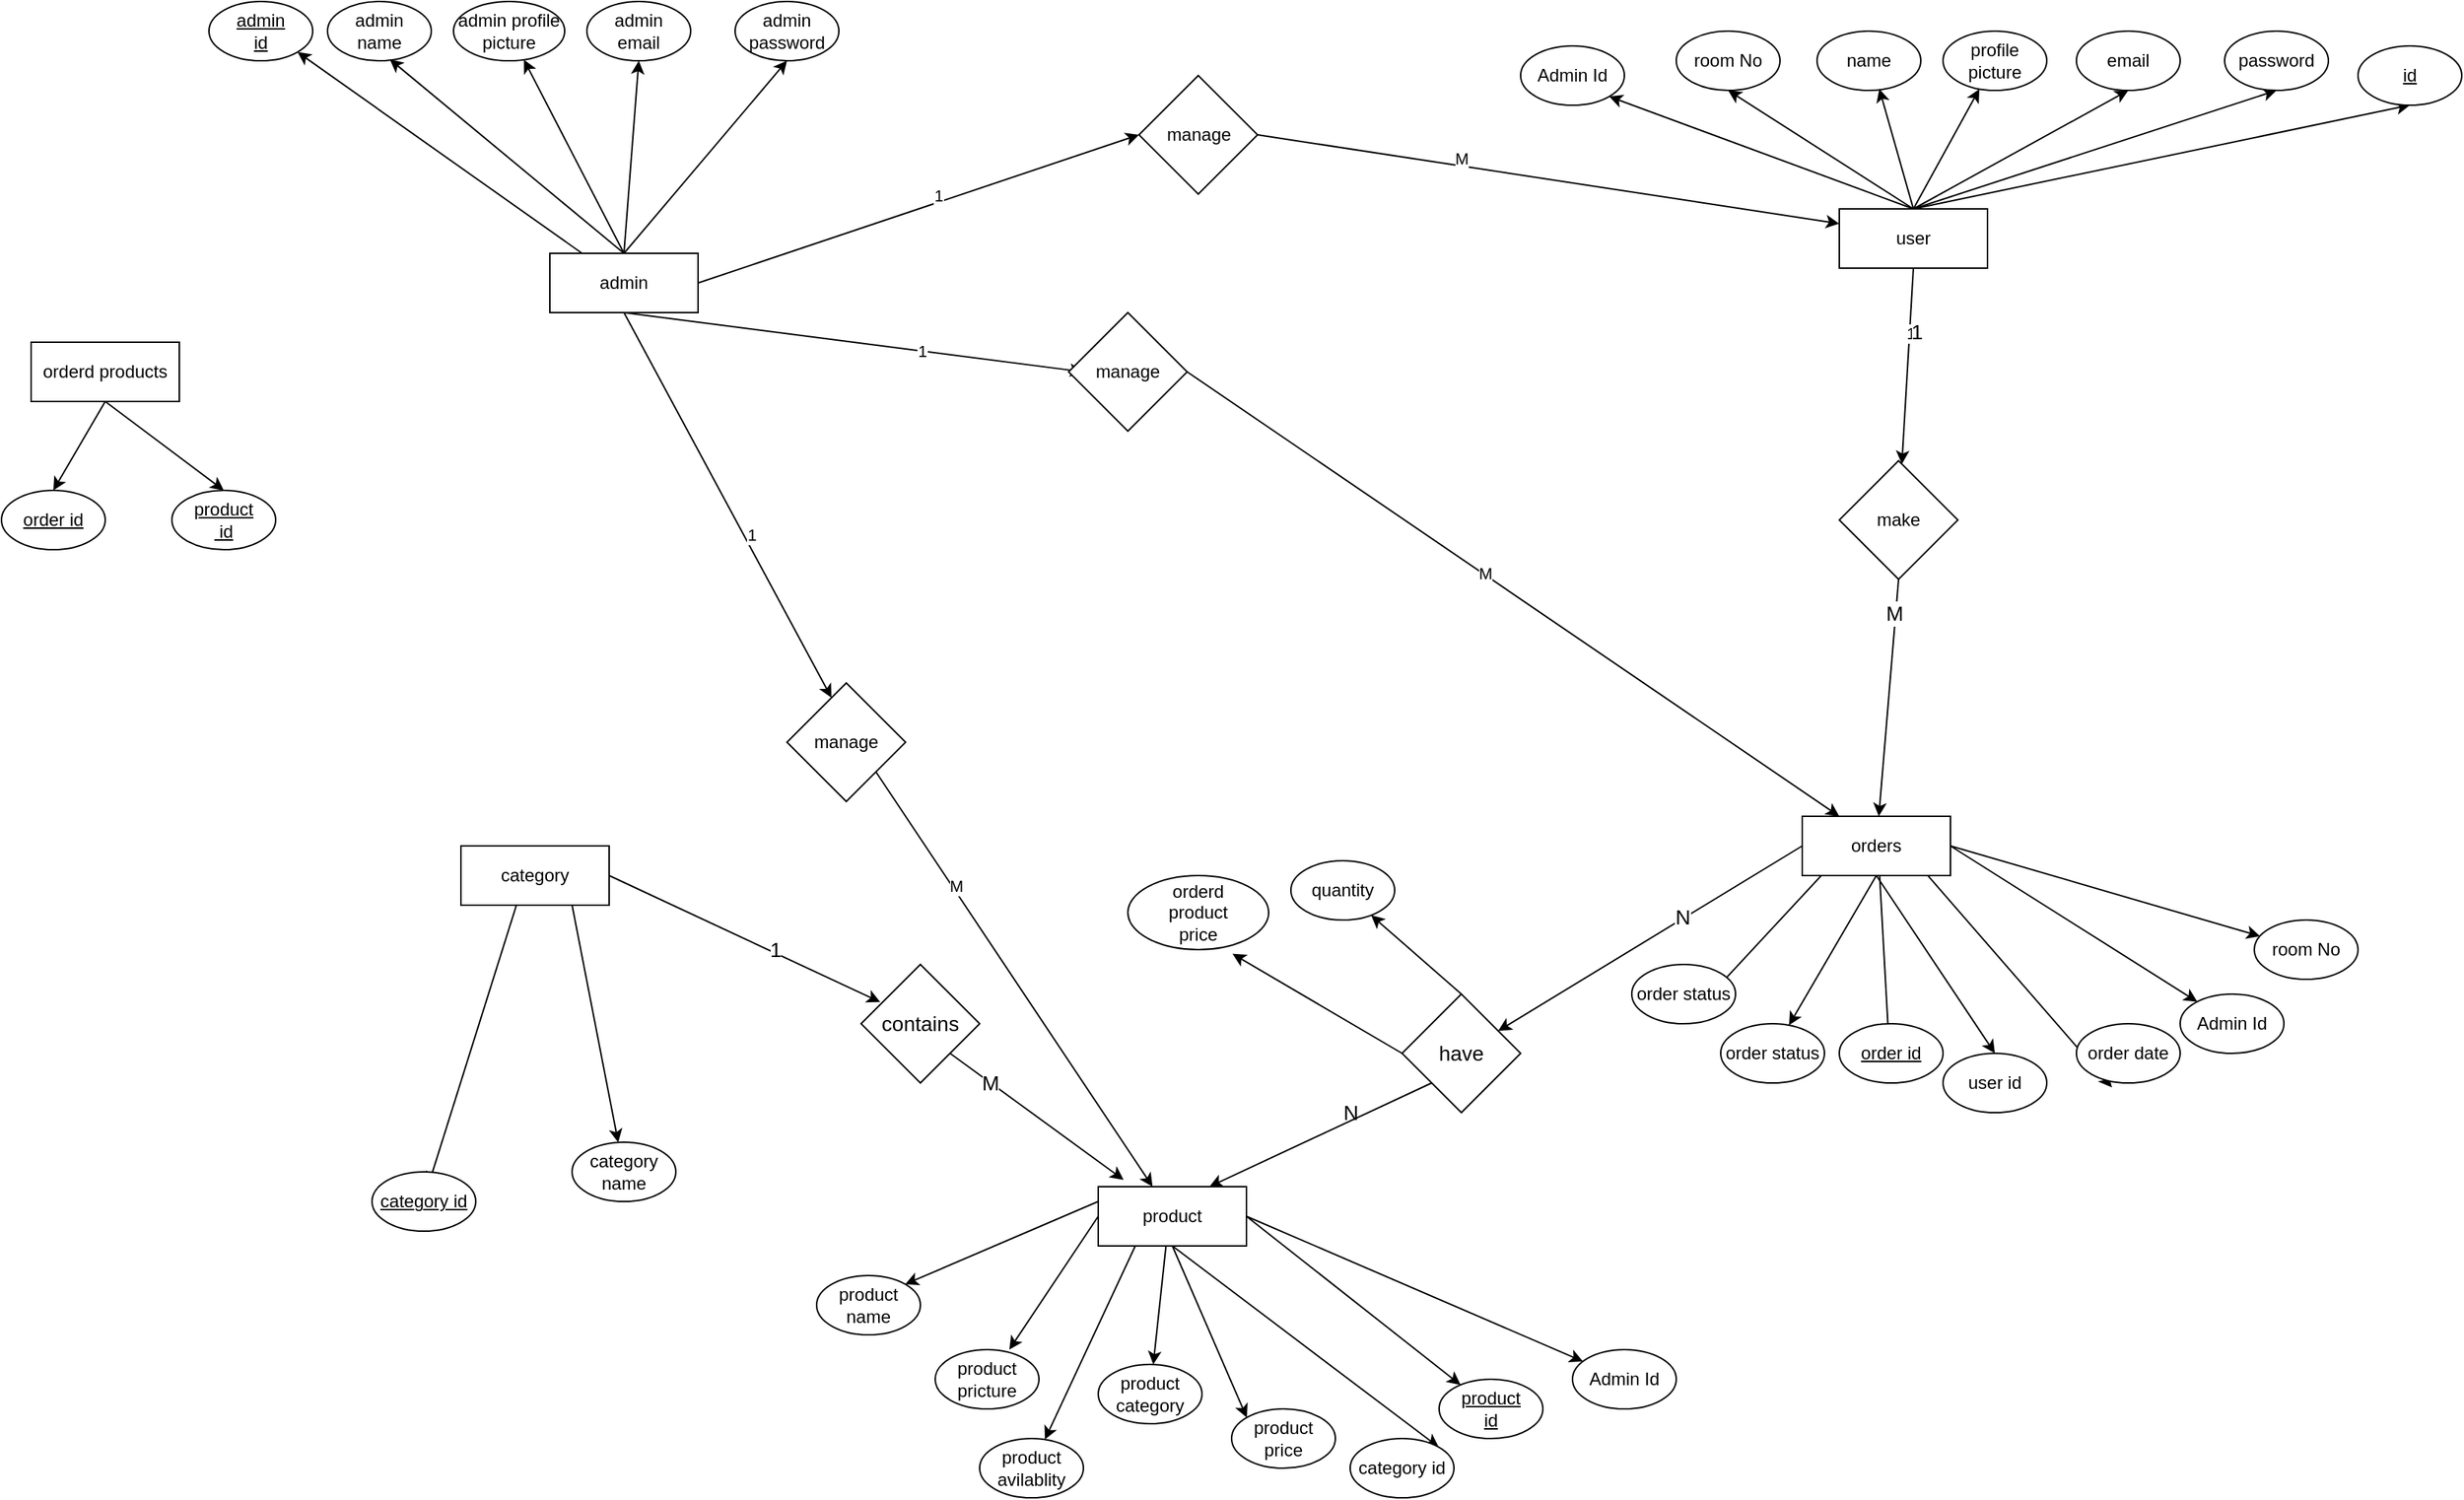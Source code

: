 <mxfile>
    <diagram id="vuVpDuT1ce-zQCwoQ9tN" name="Page-1">
        <mxGraphModel dx="1909" dy="771" grid="1" gridSize="10" guides="1" tooltips="1" connect="1" arrows="1" fold="1" page="1" pageScale="1" pageWidth="850" pageHeight="1100" background="#FFFFFF" math="0" shadow="0">
            <root>
                <mxCell id="0"/>
                <mxCell id="1" parent="0"/>
                <mxCell id="17" style="edgeStyle=none;html=1;exitX=0.5;exitY=0;exitDx=0;exitDy=0;entryX=0.6;entryY=0.975;entryDx=0;entryDy=0;entryPerimeter=0;" parent="1" source="3" target="6" edge="1">
                    <mxGeometry relative="1" as="geometry"/>
                </mxCell>
                <mxCell id="20" style="edgeStyle=none;html=1;exitX=0.5;exitY=0;exitDx=0;exitDy=0;entryX=0.5;entryY=1;entryDx=0;entryDy=0;" parent="1" source="3" target="8" edge="1">
                    <mxGeometry relative="1" as="geometry"/>
                </mxCell>
                <mxCell id="23" style="edgeStyle=none;html=1;exitX=0.5;exitY=0;exitDx=0;exitDy=0;" parent="1" source="3" target="10" edge="1">
                    <mxGeometry relative="1" as="geometry"/>
                </mxCell>
                <mxCell id="26" style="edgeStyle=none;html=1;exitX=0.5;exitY=0;exitDx=0;exitDy=0;entryX=0.5;entryY=1;entryDx=0;entryDy=0;" parent="1" source="3" target="7" edge="1">
                    <mxGeometry relative="1" as="geometry"/>
                </mxCell>
                <mxCell id="29" style="edgeStyle=none;html=1;exitX=0.5;exitY=0;exitDx=0;exitDy=0;entryX=0.5;entryY=1;entryDx=0;entryDy=0;" parent="1" source="3" target="27" edge="1">
                    <mxGeometry relative="1" as="geometry"/>
                </mxCell>
                <mxCell id="63" style="edgeStyle=none;html=1;exitX=0.5;exitY=0;exitDx=0;exitDy=0;entryX=0.5;entryY=1;entryDx=0;entryDy=0;" parent="1" source="3" target="62" edge="1">
                    <mxGeometry relative="1" as="geometry"/>
                </mxCell>
                <mxCell id="102" style="edgeStyle=none;html=1;exitX=0.5;exitY=1;exitDx=0;exitDy=0;" parent="1" source="3" target="101" edge="1">
                    <mxGeometry relative="1" as="geometry"/>
                </mxCell>
                <mxCell id="104" value="1" style="edgeLabel;html=1;align=center;verticalAlign=middle;resizable=0;points=[];" parent="102" vertex="1" connectable="0">
                    <mxGeometry x="-0.342" relative="1" as="geometry">
                        <mxPoint as="offset"/>
                    </mxGeometry>
                </mxCell>
                <mxCell id="106" value="&lt;font style=&quot;font-size: 14px&quot;&gt;1&lt;/font&gt;" style="edgeLabel;html=1;align=center;verticalAlign=middle;resizable=0;points=[];" parent="102" vertex="1" connectable="0">
                    <mxGeometry x="-0.357" y="4" relative="1" as="geometry">
                        <mxPoint as="offset"/>
                    </mxGeometry>
                </mxCell>
                <mxCell id="123" style="edgeStyle=none;html=1;exitX=0.5;exitY=0;exitDx=0;exitDy=0;entryX=1;entryY=1;entryDx=0;entryDy=0;" parent="1" source="3" target="122" edge="1">
                    <mxGeometry relative="1" as="geometry"/>
                </mxCell>
                <mxCell id="3" value="user" style="rounded=0;whiteSpace=wrap;html=1;" parent="1" vertex="1">
                    <mxGeometry x="640" y="200" width="100" height="40" as="geometry"/>
                </mxCell>
                <mxCell id="6" value="name" style="ellipse;whiteSpace=wrap;html=1;" parent="1" vertex="1">
                    <mxGeometry x="625" y="80" width="70" height="40" as="geometry"/>
                </mxCell>
                <mxCell id="7" value="email" style="ellipse;whiteSpace=wrap;html=1;" parent="1" vertex="1">
                    <mxGeometry x="800" y="80" width="70" height="40" as="geometry"/>
                </mxCell>
                <mxCell id="8" value="room No&lt;span style=&quot;color: rgba(0 , 0 , 0 , 0) ; font-family: monospace ; font-size: 0px&quot;&gt;%3CmxGraphModel%3E%3Croot%3E%3CmxCell%20id%3D%220%22%2F%3E%3CmxCell%20id%3D%221%22%20parent%3D%220%22%2F%3E%3CmxCell%20id%3D%222%22%20value%3D%22email%22%20style%3D%22ellipse%3BwhiteSpace%3Dwrap%3Bhtml%3D1%3B%22%20vertex%3D%221%22%20parent%3D%221%22%3E%3CmxGeometry%20x%3D%22500%22%20y%3D%22320%22%20width%3D%2270%22%20height%3D%2240%22%20as%3D%22geometry%22%2F%3E%3C%2FmxCell%3E%3C%2Froot%3E%3C%2FmxGraphModel%3E&lt;/span&gt;" style="ellipse;whiteSpace=wrap;html=1;" parent="1" vertex="1">
                    <mxGeometry x="530" y="80" width="70" height="40" as="geometry"/>
                </mxCell>
                <mxCell id="10" value="profile picture" style="ellipse;whiteSpace=wrap;html=1;" parent="1" vertex="1">
                    <mxGeometry x="710" y="80" width="70" height="40" as="geometry"/>
                </mxCell>
                <mxCell id="27" value="password" style="ellipse;whiteSpace=wrap;html=1;" parent="1" vertex="1">
                    <mxGeometry x="900" y="80" width="70" height="40" as="geometry"/>
                </mxCell>
                <mxCell id="30" style="edgeStyle=none;html=1;exitX=0.5;exitY=0;exitDx=0;exitDy=0;entryX=0.6;entryY=0.975;entryDx=0;entryDy=0;entryPerimeter=0;" parent="1" source="34" target="35" edge="1">
                    <mxGeometry relative="1" as="geometry"/>
                </mxCell>
                <mxCell id="31" style="edgeStyle=none;html=1;exitX=0.5;exitY=0;exitDx=0;exitDy=0;" parent="1" source="34" target="37" edge="1">
                    <mxGeometry relative="1" as="geometry"/>
                </mxCell>
                <mxCell id="32" style="edgeStyle=none;html=1;exitX=0.5;exitY=0;exitDx=0;exitDy=0;entryX=0.5;entryY=1;entryDx=0;entryDy=0;" parent="1" source="34" target="36" edge="1">
                    <mxGeometry relative="1" as="geometry"/>
                </mxCell>
                <mxCell id="33" style="edgeStyle=none;html=1;exitX=0.5;exitY=0;exitDx=0;exitDy=0;entryX=0.5;entryY=1;entryDx=0;entryDy=0;" parent="1" source="34" target="38" edge="1">
                    <mxGeometry relative="1" as="geometry"/>
                </mxCell>
                <mxCell id="65" style="edgeStyle=none;html=1;entryX=1;entryY=1;entryDx=0;entryDy=0;" parent="1" source="34" target="64" edge="1">
                    <mxGeometry relative="1" as="geometry"/>
                </mxCell>
                <mxCell id="138" style="edgeStyle=none;html=1;exitX=1;exitY=0.5;exitDx=0;exitDy=0;entryX=0;entryY=0.5;entryDx=0;entryDy=0;" parent="1" source="34" target="137" edge="1">
                    <mxGeometry relative="1" as="geometry"/>
                </mxCell>
                <mxCell id="140" value="1" style="edgeLabel;html=1;align=center;verticalAlign=middle;resizable=0;points=[];" parent="138" vertex="1" connectable="0">
                    <mxGeometry x="0.098" y="4" relative="1" as="geometry">
                        <mxPoint as="offset"/>
                    </mxGeometry>
                </mxCell>
                <mxCell id="142" style="edgeStyle=none;html=1;exitX=0.5;exitY=1;exitDx=0;exitDy=0;" parent="1" source="34" edge="1">
                    <mxGeometry relative="1" as="geometry">
                        <mxPoint x="130" y="310" as="targetPoint"/>
                    </mxGeometry>
                </mxCell>
                <mxCell id="150" value="1" style="edgeLabel;html=1;align=center;verticalAlign=middle;resizable=0;points=[];" parent="142" vertex="1" connectable="0">
                    <mxGeometry x="0.295" relative="1" as="geometry">
                        <mxPoint as="offset"/>
                    </mxGeometry>
                </mxCell>
                <mxCell id="146" style="edgeStyle=none;html=1;exitX=0.5;exitY=1;exitDx=0;exitDy=0;entryX=0.375;entryY=0.125;entryDx=0;entryDy=0;entryPerimeter=0;" parent="1" source="34" target="145" edge="1">
                    <mxGeometry relative="1" as="geometry"/>
                </mxCell>
                <mxCell id="148" value="1" style="edgeLabel;html=1;align=center;verticalAlign=middle;resizable=0;points=[];" parent="146" vertex="1" connectable="0">
                    <mxGeometry x="0.168" y="5" relative="1" as="geometry">
                        <mxPoint as="offset"/>
                    </mxGeometry>
                </mxCell>
                <mxCell id="34" value="admin" style="rounded=0;whiteSpace=wrap;html=1;" parent="1" vertex="1">
                    <mxGeometry x="-230" y="230" width="100" height="40" as="geometry"/>
                </mxCell>
                <mxCell id="35" value="admin&lt;br&gt;name" style="ellipse;whiteSpace=wrap;html=1;" parent="1" vertex="1">
                    <mxGeometry x="-380" y="60" width="70" height="40" as="geometry"/>
                </mxCell>
                <mxCell id="36" value="admin&lt;br&gt;email" style="ellipse;whiteSpace=wrap;html=1;" parent="1" vertex="1">
                    <mxGeometry x="-205" y="60" width="70" height="40" as="geometry"/>
                </mxCell>
                <mxCell id="37" value="admin profile picture" style="ellipse;whiteSpace=wrap;html=1;" parent="1" vertex="1">
                    <mxGeometry x="-295" y="60" width="75" height="40" as="geometry"/>
                </mxCell>
                <mxCell id="38" value="admin&lt;br&gt;password" style="ellipse;whiteSpace=wrap;html=1;" parent="1" vertex="1">
                    <mxGeometry x="-105" y="60" width="70" height="40" as="geometry"/>
                </mxCell>
                <mxCell id="46" style="edgeStyle=none;html=1;exitX=0.5;exitY=0;exitDx=0;exitDy=0;" parent="1" source="40" target="43" edge="1">
                    <mxGeometry relative="1" as="geometry"/>
                </mxCell>
                <mxCell id="96" style="edgeStyle=none;html=1;exitX=0.5;exitY=1;exitDx=0;exitDy=0;entryX=0;entryY=0;entryDx=0;entryDy=0;" parent="1" source="40" target="42" edge="1">
                    <mxGeometry relative="1" as="geometry"/>
                </mxCell>
                <mxCell id="97" style="edgeStyle=none;html=1;exitX=1;exitY=0.5;exitDx=0;exitDy=0;" parent="1" source="40" target="41" edge="1">
                    <mxGeometry relative="1" as="geometry"/>
                </mxCell>
                <mxCell id="98" style="edgeStyle=none;html=1;exitX=0;exitY=0.5;exitDx=0;exitDy=0;" parent="1" source="40" edge="1">
                    <mxGeometry relative="1" as="geometry">
                        <mxPoint x="80" y="970" as="targetPoint"/>
                    </mxGeometry>
                </mxCell>
                <mxCell id="100" style="edgeStyle=none;html=1;exitX=0.25;exitY=1;exitDx=0;exitDy=0;" parent="1" source="40" target="99" edge="1">
                    <mxGeometry relative="1" as="geometry"/>
                </mxCell>
                <mxCell id="120" style="edgeStyle=none;html=1;exitX=0.5;exitY=1;exitDx=0;exitDy=0;entryX=1;entryY=0;entryDx=0;entryDy=0;" parent="1" source="40" target="119" edge="1">
                    <mxGeometry relative="1" as="geometry"/>
                </mxCell>
                <mxCell id="125" style="edgeStyle=none;html=1;exitX=1;exitY=0.5;exitDx=0;exitDy=0;" parent="1" source="40" target="124" edge="1">
                    <mxGeometry relative="1" as="geometry"/>
                </mxCell>
                <mxCell id="127" style="edgeStyle=none;html=1;exitX=0;exitY=0.25;exitDx=0;exitDy=0;entryX=1;entryY=0;entryDx=0;entryDy=0;" parent="1" source="40" target="126" edge="1">
                    <mxGeometry relative="1" as="geometry"/>
                </mxCell>
                <mxCell id="40" value="product" style="rounded=0;whiteSpace=wrap;html=1;" parent="1" vertex="1">
                    <mxGeometry x="140" y="860" width="100" height="40" as="geometry"/>
                </mxCell>
                <mxCell id="41" value="&lt;u&gt;product &lt;br&gt;id&lt;/u&gt;" style="ellipse;whiteSpace=wrap;html=1;" parent="1" vertex="1">
                    <mxGeometry x="370" y="990" width="70" height="40" as="geometry"/>
                </mxCell>
                <mxCell id="42" value="product price" style="ellipse;whiteSpace=wrap;html=1;" parent="1" vertex="1">
                    <mxGeometry x="230" y="1010" width="70" height="40" as="geometry"/>
                </mxCell>
                <mxCell id="43" value="product category" style="ellipse;whiteSpace=wrap;html=1;" parent="1" vertex="1">
                    <mxGeometry x="140" y="980" width="70" height="40" as="geometry"/>
                </mxCell>
                <mxCell id="44" value="product pricture" style="ellipse;whiteSpace=wrap;html=1;" parent="1" vertex="1">
                    <mxGeometry x="30" y="970" width="70" height="40" as="geometry"/>
                </mxCell>
                <mxCell id="62" value="&lt;u&gt;id&lt;/u&gt;" style="ellipse;whiteSpace=wrap;html=1;" parent="1" vertex="1">
                    <mxGeometry x="990" y="90" width="70" height="40" as="geometry"/>
                </mxCell>
                <mxCell id="64" value="&lt;u&gt;admin&lt;br&gt;id&lt;/u&gt;" style="ellipse;whiteSpace=wrap;html=1;" parent="1" vertex="1">
                    <mxGeometry x="-460" y="60" width="70" height="40" as="geometry"/>
                </mxCell>
                <mxCell id="71" style="edgeStyle=none;html=1;exitX=0.5;exitY=0;exitDx=0;exitDy=0;entryX=0.686;entryY=0.975;entryDx=0;entryDy=0;entryPerimeter=0;" parent="1" source="66" edge="1">
                    <mxGeometry relative="1" as="geometry">
                        <mxPoint x="-311.98" y="859.0" as="targetPoint"/>
                    </mxGeometry>
                </mxCell>
                <mxCell id="109" style="edgeStyle=none;html=1;exitX=1;exitY=0.5;exitDx=0;exitDy=0;entryX=0.161;entryY=0.317;entryDx=0;entryDy=0;entryPerimeter=0;fontSize=14;" parent="1" source="66" target="107" edge="1">
                    <mxGeometry relative="1" as="geometry"/>
                </mxCell>
                <mxCell id="111" value="1" style="edgeLabel;html=1;align=center;verticalAlign=middle;resizable=0;points=[];fontSize=14;" parent="109" vertex="1" connectable="0">
                    <mxGeometry x="0.217" y="3" relative="1" as="geometry">
                        <mxPoint x="-1" as="offset"/>
                    </mxGeometry>
                </mxCell>
                <mxCell id="136" style="edgeStyle=none;html=1;exitX=0.75;exitY=1;exitDx=0;exitDy=0;" parent="1" source="66" target="135" edge="1">
                    <mxGeometry relative="1" as="geometry"/>
                </mxCell>
                <mxCell id="66" value="category" style="rounded=0;whiteSpace=wrap;html=1;" parent="1" vertex="1">
                    <mxGeometry x="-290" y="630" width="100" height="40" as="geometry"/>
                </mxCell>
                <mxCell id="79" style="edgeStyle=none;html=1;exitX=0.5;exitY=0;exitDx=0;exitDy=0;entryX=0.5;entryY=1;entryDx=0;entryDy=0;" parent="1" source="82" target="85" edge="1">
                    <mxGeometry relative="1" as="geometry"/>
                </mxCell>
                <mxCell id="80" style="edgeStyle=none;html=1;exitX=0.5;exitY=0;exitDx=0;exitDy=0;entryX=0.343;entryY=1.075;entryDx=0;entryDy=0;entryPerimeter=0;" parent="1" source="82" target="84" edge="1">
                    <mxGeometry relative="1" as="geometry"/>
                </mxCell>
                <mxCell id="81" style="edgeStyle=none;html=1;exitX=0.5;exitY=0;exitDx=0;exitDy=0;entryX=0.5;entryY=1;entryDx=0;entryDy=0;" parent="1" source="82" target="83" edge="1">
                    <mxGeometry relative="1" as="geometry"/>
                </mxCell>
                <mxCell id="88" style="edgeStyle=none;html=1;exitX=0.5;exitY=1;exitDx=0;exitDy=0;" parent="1" source="82" target="87" edge="1">
                    <mxGeometry relative="1" as="geometry"/>
                </mxCell>
                <mxCell id="90" style="edgeStyle=none;html=1;exitX=0.5;exitY=1;exitDx=0;exitDy=0;entryX=0.5;entryY=0;entryDx=0;entryDy=0;" parent="1" source="82" target="89" edge="1">
                    <mxGeometry relative="1" as="geometry"/>
                </mxCell>
                <mxCell id="115" style="edgeStyle=none;html=1;exitX=0;exitY=0.5;exitDx=0;exitDy=0;fontSize=14;" parent="1" source="82" target="113" edge="1">
                    <mxGeometry relative="1" as="geometry"/>
                </mxCell>
                <mxCell id="117" value="N" style="edgeLabel;html=1;align=center;verticalAlign=middle;resizable=0;points=[];fontSize=14;" parent="115" vertex="1" connectable="0">
                    <mxGeometry x="-0.225" y="-1" relative="1" as="geometry">
                        <mxPoint x="-1" as="offset"/>
                    </mxGeometry>
                </mxCell>
                <mxCell id="153" style="edgeStyle=none;html=1;exitX=1;exitY=0.5;exitDx=0;exitDy=0;" parent="1" source="82" target="152" edge="1">
                    <mxGeometry relative="1" as="geometry"/>
                </mxCell>
                <mxCell id="160" style="edgeStyle=none;html=1;exitX=1;exitY=0.5;exitDx=0;exitDy=0;" parent="1" source="82" target="159" edge="1">
                    <mxGeometry relative="1" as="geometry"/>
                </mxCell>
                <mxCell id="82" value="orders" style="rounded=0;whiteSpace=wrap;html=1;" parent="1" vertex="1">
                    <mxGeometry x="615" y="610" width="100" height="40" as="geometry"/>
                </mxCell>
                <mxCell id="83" value="&lt;u&gt;order id&lt;/u&gt;" style="ellipse;whiteSpace=wrap;html=1;" parent="1" vertex="1">
                    <mxGeometry x="640" y="750" width="70" height="40" as="geometry"/>
                </mxCell>
                <mxCell id="84" value="order date" style="ellipse;whiteSpace=wrap;html=1;" parent="1" vertex="1">
                    <mxGeometry x="800" y="750" width="70" height="40" as="geometry"/>
                </mxCell>
                <mxCell id="85" value="order status" style="ellipse;whiteSpace=wrap;html=1;" parent="1" vertex="1">
                    <mxGeometry x="500" y="710" width="70" height="40" as="geometry"/>
                </mxCell>
                <mxCell id="87" value="order status" style="ellipse;whiteSpace=wrap;html=1;" parent="1" vertex="1">
                    <mxGeometry x="560" y="750" width="70" height="40" as="geometry"/>
                </mxCell>
                <mxCell id="89" value="user id" style="ellipse;whiteSpace=wrap;html=1;" parent="1" vertex="1">
                    <mxGeometry x="710" y="770" width="70" height="40" as="geometry"/>
                </mxCell>
                <mxCell id="99" value="product avilablity" style="ellipse;whiteSpace=wrap;html=1;" parent="1" vertex="1">
                    <mxGeometry x="60" y="1030" width="70" height="40" as="geometry"/>
                </mxCell>
                <mxCell id="103" style="edgeStyle=none;html=1;exitX=0.5;exitY=1;exitDx=0;exitDy=0;" parent="1" source="101" target="82" edge="1">
                    <mxGeometry relative="1" as="geometry"/>
                </mxCell>
                <mxCell id="105" value="&lt;font style=&quot;font-size: 14px&quot;&gt;M&lt;/font&gt;" style="edgeLabel;html=1;align=center;verticalAlign=middle;resizable=0;points=[];" parent="103" vertex="1" connectable="0">
                    <mxGeometry x="-0.721" y="-1" relative="1" as="geometry">
                        <mxPoint as="offset"/>
                    </mxGeometry>
                </mxCell>
                <mxCell id="101" value="make" style="rhombus;whiteSpace=wrap;html=1;" parent="1" vertex="1">
                    <mxGeometry x="640" y="370" width="80" height="80" as="geometry"/>
                </mxCell>
                <mxCell id="110" style="edgeStyle=none;html=1;exitX=1;exitY=1;exitDx=0;exitDy=0;entryX=0.171;entryY=-0.116;entryDx=0;entryDy=0;entryPerimeter=0;fontSize=14;" parent="1" source="107" target="40" edge="1">
                    <mxGeometry relative="1" as="geometry"/>
                </mxCell>
                <mxCell id="112" value="M" style="edgeLabel;html=1;align=center;verticalAlign=middle;resizable=0;points=[];fontSize=14;" parent="110" vertex="1" connectable="0">
                    <mxGeometry x="-0.54" y="-1" relative="1" as="geometry">
                        <mxPoint y="-1" as="offset"/>
                    </mxGeometry>
                </mxCell>
                <mxCell id="107" value="contains" style="rhombus;whiteSpace=wrap;html=1;fontSize=14;" parent="1" vertex="1">
                    <mxGeometry x="-20" y="710" width="80" height="80" as="geometry"/>
                </mxCell>
                <mxCell id="116" style="edgeStyle=none;html=1;exitX=0;exitY=1;exitDx=0;exitDy=0;entryX=0.75;entryY=0;entryDx=0;entryDy=0;fontSize=14;" parent="1" source="113" target="40" edge="1">
                    <mxGeometry relative="1" as="geometry"/>
                </mxCell>
                <mxCell id="132" style="edgeStyle=none;html=1;exitX=0.5;exitY=0;exitDx=0;exitDy=0;" parent="1" source="113" target="131" edge="1">
                    <mxGeometry relative="1" as="geometry"/>
                </mxCell>
                <mxCell id="134" style="edgeStyle=none;html=1;exitX=0;exitY=0.5;exitDx=0;exitDy=0;entryX=0.743;entryY=1.056;entryDx=0;entryDy=0;entryPerimeter=0;" parent="1" source="113" target="133" edge="1">
                    <mxGeometry relative="1" as="geometry"/>
                </mxCell>
                <mxCell id="113" value="have" style="rhombus;whiteSpace=wrap;html=1;fontSize=14;" parent="1" vertex="1">
                    <mxGeometry x="345" y="730" width="80" height="80" as="geometry"/>
                </mxCell>
                <mxCell id="118" value="N" style="text;html=1;align=center;verticalAlign=middle;resizable=0;points=[];autosize=1;strokeColor=none;fillColor=none;fontSize=14;" parent="1" vertex="1">
                    <mxGeometry x="295" y="800" width="30" height="20" as="geometry"/>
                </mxCell>
                <mxCell id="119" value="category id" style="ellipse;whiteSpace=wrap;html=1;" parent="1" vertex="1">
                    <mxGeometry x="310" y="1030" width="70" height="40" as="geometry"/>
                </mxCell>
                <mxCell id="121" value="&lt;u&gt;category id&lt;/u&gt;" style="ellipse;whiteSpace=wrap;html=1;" parent="1" vertex="1">
                    <mxGeometry x="-350" y="850" width="70" height="40" as="geometry"/>
                </mxCell>
                <mxCell id="122" value="Admin Id" style="ellipse;whiteSpace=wrap;html=1;" parent="1" vertex="1">
                    <mxGeometry x="425" y="90" width="70" height="40" as="geometry"/>
                </mxCell>
                <mxCell id="124" value="Admin Id" style="ellipse;whiteSpace=wrap;html=1;" parent="1" vertex="1">
                    <mxGeometry x="460" y="970" width="70" height="40" as="geometry"/>
                </mxCell>
                <mxCell id="126" value="product &lt;br&gt;name" style="ellipse;whiteSpace=wrap;html=1;" parent="1" vertex="1">
                    <mxGeometry x="-50" y="920" width="70" height="40" as="geometry"/>
                </mxCell>
                <mxCell id="131" value="quantity" style="ellipse;whiteSpace=wrap;html=1;" parent="1" vertex="1">
                    <mxGeometry x="270" y="640" width="70" height="40" as="geometry"/>
                </mxCell>
                <mxCell id="133" value="orderd&lt;br&gt;product&lt;br&gt;price" style="ellipse;whiteSpace=wrap;html=1;" parent="1" vertex="1">
                    <mxGeometry x="160" y="650" width="95" height="50" as="geometry"/>
                </mxCell>
                <mxCell id="135" value="category name" style="ellipse;whiteSpace=wrap;html=1;" parent="1" vertex="1">
                    <mxGeometry x="-215" y="830" width="70" height="40" as="geometry"/>
                </mxCell>
                <mxCell id="139" style="edgeStyle=none;html=1;exitX=1;exitY=0.5;exitDx=0;exitDy=0;entryX=0;entryY=0.25;entryDx=0;entryDy=0;" parent="1" source="137" target="3" edge="1">
                    <mxGeometry relative="1" as="geometry"/>
                </mxCell>
                <mxCell id="141" value="M" style="edgeLabel;html=1;align=center;verticalAlign=middle;resizable=0;points=[];" parent="139" vertex="1" connectable="0">
                    <mxGeometry x="-0.306" y="5" relative="1" as="geometry">
                        <mxPoint as="offset"/>
                    </mxGeometry>
                </mxCell>
                <mxCell id="137" value="manage" style="rhombus;whiteSpace=wrap;html=1;" parent="1" vertex="1">
                    <mxGeometry x="167.5" y="110" width="80" height="80" as="geometry"/>
                </mxCell>
                <mxCell id="144" style="edgeStyle=none;html=1;exitX=1;exitY=0.5;exitDx=0;exitDy=0;entryX=0.25;entryY=0;entryDx=0;entryDy=0;" parent="1" source="143" target="82" edge="1">
                    <mxGeometry relative="1" as="geometry"/>
                </mxCell>
                <mxCell id="151" value="M" style="edgeLabel;html=1;align=center;verticalAlign=middle;resizable=0;points=[];" parent="144" vertex="1" connectable="0">
                    <mxGeometry x="-0.089" y="1" relative="1" as="geometry">
                        <mxPoint as="offset"/>
                    </mxGeometry>
                </mxCell>
                <mxCell id="143" value="manage" style="rhombus;whiteSpace=wrap;html=1;" parent="1" vertex="1">
                    <mxGeometry x="120" y="270" width="80" height="80" as="geometry"/>
                </mxCell>
                <mxCell id="147" style="edgeStyle=none;html=1;exitX=1;exitY=1;exitDx=0;exitDy=0;" parent="1" source="145" target="40" edge="1">
                    <mxGeometry relative="1" as="geometry"/>
                </mxCell>
                <mxCell id="149" value="M" style="edgeLabel;html=1;align=center;verticalAlign=middle;resizable=0;points=[];" parent="147" vertex="1" connectable="0">
                    <mxGeometry x="-0.438" y="2" relative="1" as="geometry">
                        <mxPoint y="-1" as="offset"/>
                    </mxGeometry>
                </mxCell>
                <mxCell id="145" value="manage" style="rhombus;whiteSpace=wrap;html=1;" parent="1" vertex="1">
                    <mxGeometry x="-70" y="520" width="80" height="80" as="geometry"/>
                </mxCell>
                <mxCell id="152" value="Admin Id" style="ellipse;whiteSpace=wrap;html=1;" parent="1" vertex="1">
                    <mxGeometry x="870" y="730" width="70" height="40" as="geometry"/>
                </mxCell>
                <mxCell id="154" style="edgeStyle=none;html=1;exitX=0.5;exitY=1;exitDx=0;exitDy=0;entryX=0.5;entryY=0;entryDx=0;entryDy=0;" parent="1" source="156" target="157" edge="1">
                    <mxGeometry relative="1" as="geometry"/>
                </mxCell>
                <mxCell id="155" style="edgeStyle=none;html=1;exitX=0.5;exitY=1;exitDx=0;exitDy=0;entryX=0.5;entryY=0;entryDx=0;entryDy=0;" parent="1" source="156" target="158" edge="1">
                    <mxGeometry relative="1" as="geometry"/>
                </mxCell>
                <mxCell id="156" value="orderd products" style="rounded=0;whiteSpace=wrap;html=1;" parent="1" vertex="1">
                    <mxGeometry x="-580" y="290" width="100" height="40" as="geometry"/>
                </mxCell>
                <mxCell id="157" value="&lt;u&gt;order id&lt;/u&gt;" style="ellipse;whiteSpace=wrap;html=1;" parent="1" vertex="1">
                    <mxGeometry x="-600" y="390" width="70" height="40" as="geometry"/>
                </mxCell>
                <mxCell id="158" value="&lt;u&gt;product&lt;br&gt;&amp;nbsp;id&lt;/u&gt;" style="ellipse;whiteSpace=wrap;html=1;" parent="1" vertex="1">
                    <mxGeometry x="-485" y="390" width="70" height="40" as="geometry"/>
                </mxCell>
                <mxCell id="159" value="room No" style="ellipse;whiteSpace=wrap;html=1;" parent="1" vertex="1">
                    <mxGeometry x="920" y="680" width="70" height="40" as="geometry"/>
                </mxCell>
            </root>
        </mxGraphModel>
    </diagram>
</mxfile>